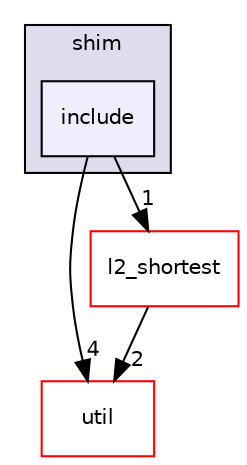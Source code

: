 digraph "ext_apps/shim/include" {
  compound=true
  node [ fontsize="10", fontname="Helvetica"];
  edge [ labelfontsize="10", labelfontname="Helvetica"];
  subgraph clusterdir_ddf0054a38fb57287aea25b7b6b8abd0 {
    graph [ bgcolor="#ddddee", pencolor="black", label="shim" fontname="Helvetica", fontsize="10", URL="dir_ddf0054a38fb57287aea25b7b6b8abd0.html"]
  dir_16793c05e3522f9e206b4b7a39610266 [shape=box, label="include", style="filled", fillcolor="#eeeeff", pencolor="black", URL="dir_16793c05e3522f9e206b4b7a39610266.html"];
  }
  dir_23ec12649285f9fabf3a6b7380226c28 [shape=box label="util" fillcolor="white" style="filled" color="red" URL="dir_23ec12649285f9fabf3a6b7380226c28.html"];
  dir_2598932614e4229b9624aa17324a3575 [shape=box label="l2_shortest" fillcolor="white" style="filled" color="red" URL="dir_2598932614e4229b9624aa17324a3575.html"];
  dir_2598932614e4229b9624aa17324a3575->dir_23ec12649285f9fabf3a6b7380226c28 [headlabel="2", labeldistance=1.5 headhref="dir_000007_000028.html"];
  dir_16793c05e3522f9e206b4b7a39610266->dir_23ec12649285f9fabf3a6b7380226c28 [headlabel="4", labeldistance=1.5 headhref="dir_000004_000028.html"];
  dir_16793c05e3522f9e206b4b7a39610266->dir_2598932614e4229b9624aa17324a3575 [headlabel="1", labeldistance=1.5 headhref="dir_000004_000007.html"];
}
